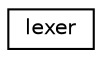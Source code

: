 digraph "Graphical Class Hierarchy"
{
 // LATEX_PDF_SIZE
  edge [fontname="Helvetica",fontsize="10",labelfontname="Helvetica",labelfontsize="10"];
  node [fontname="Helvetica",fontsize="10",shape=record];
  rankdir="LR";
  Node0 [label="lexer",height=0.2,width=0.4,color="black", fillcolor="white", style="filled",URL="$structlexer.html",tooltip="Lexer architecture and methods."];
}
